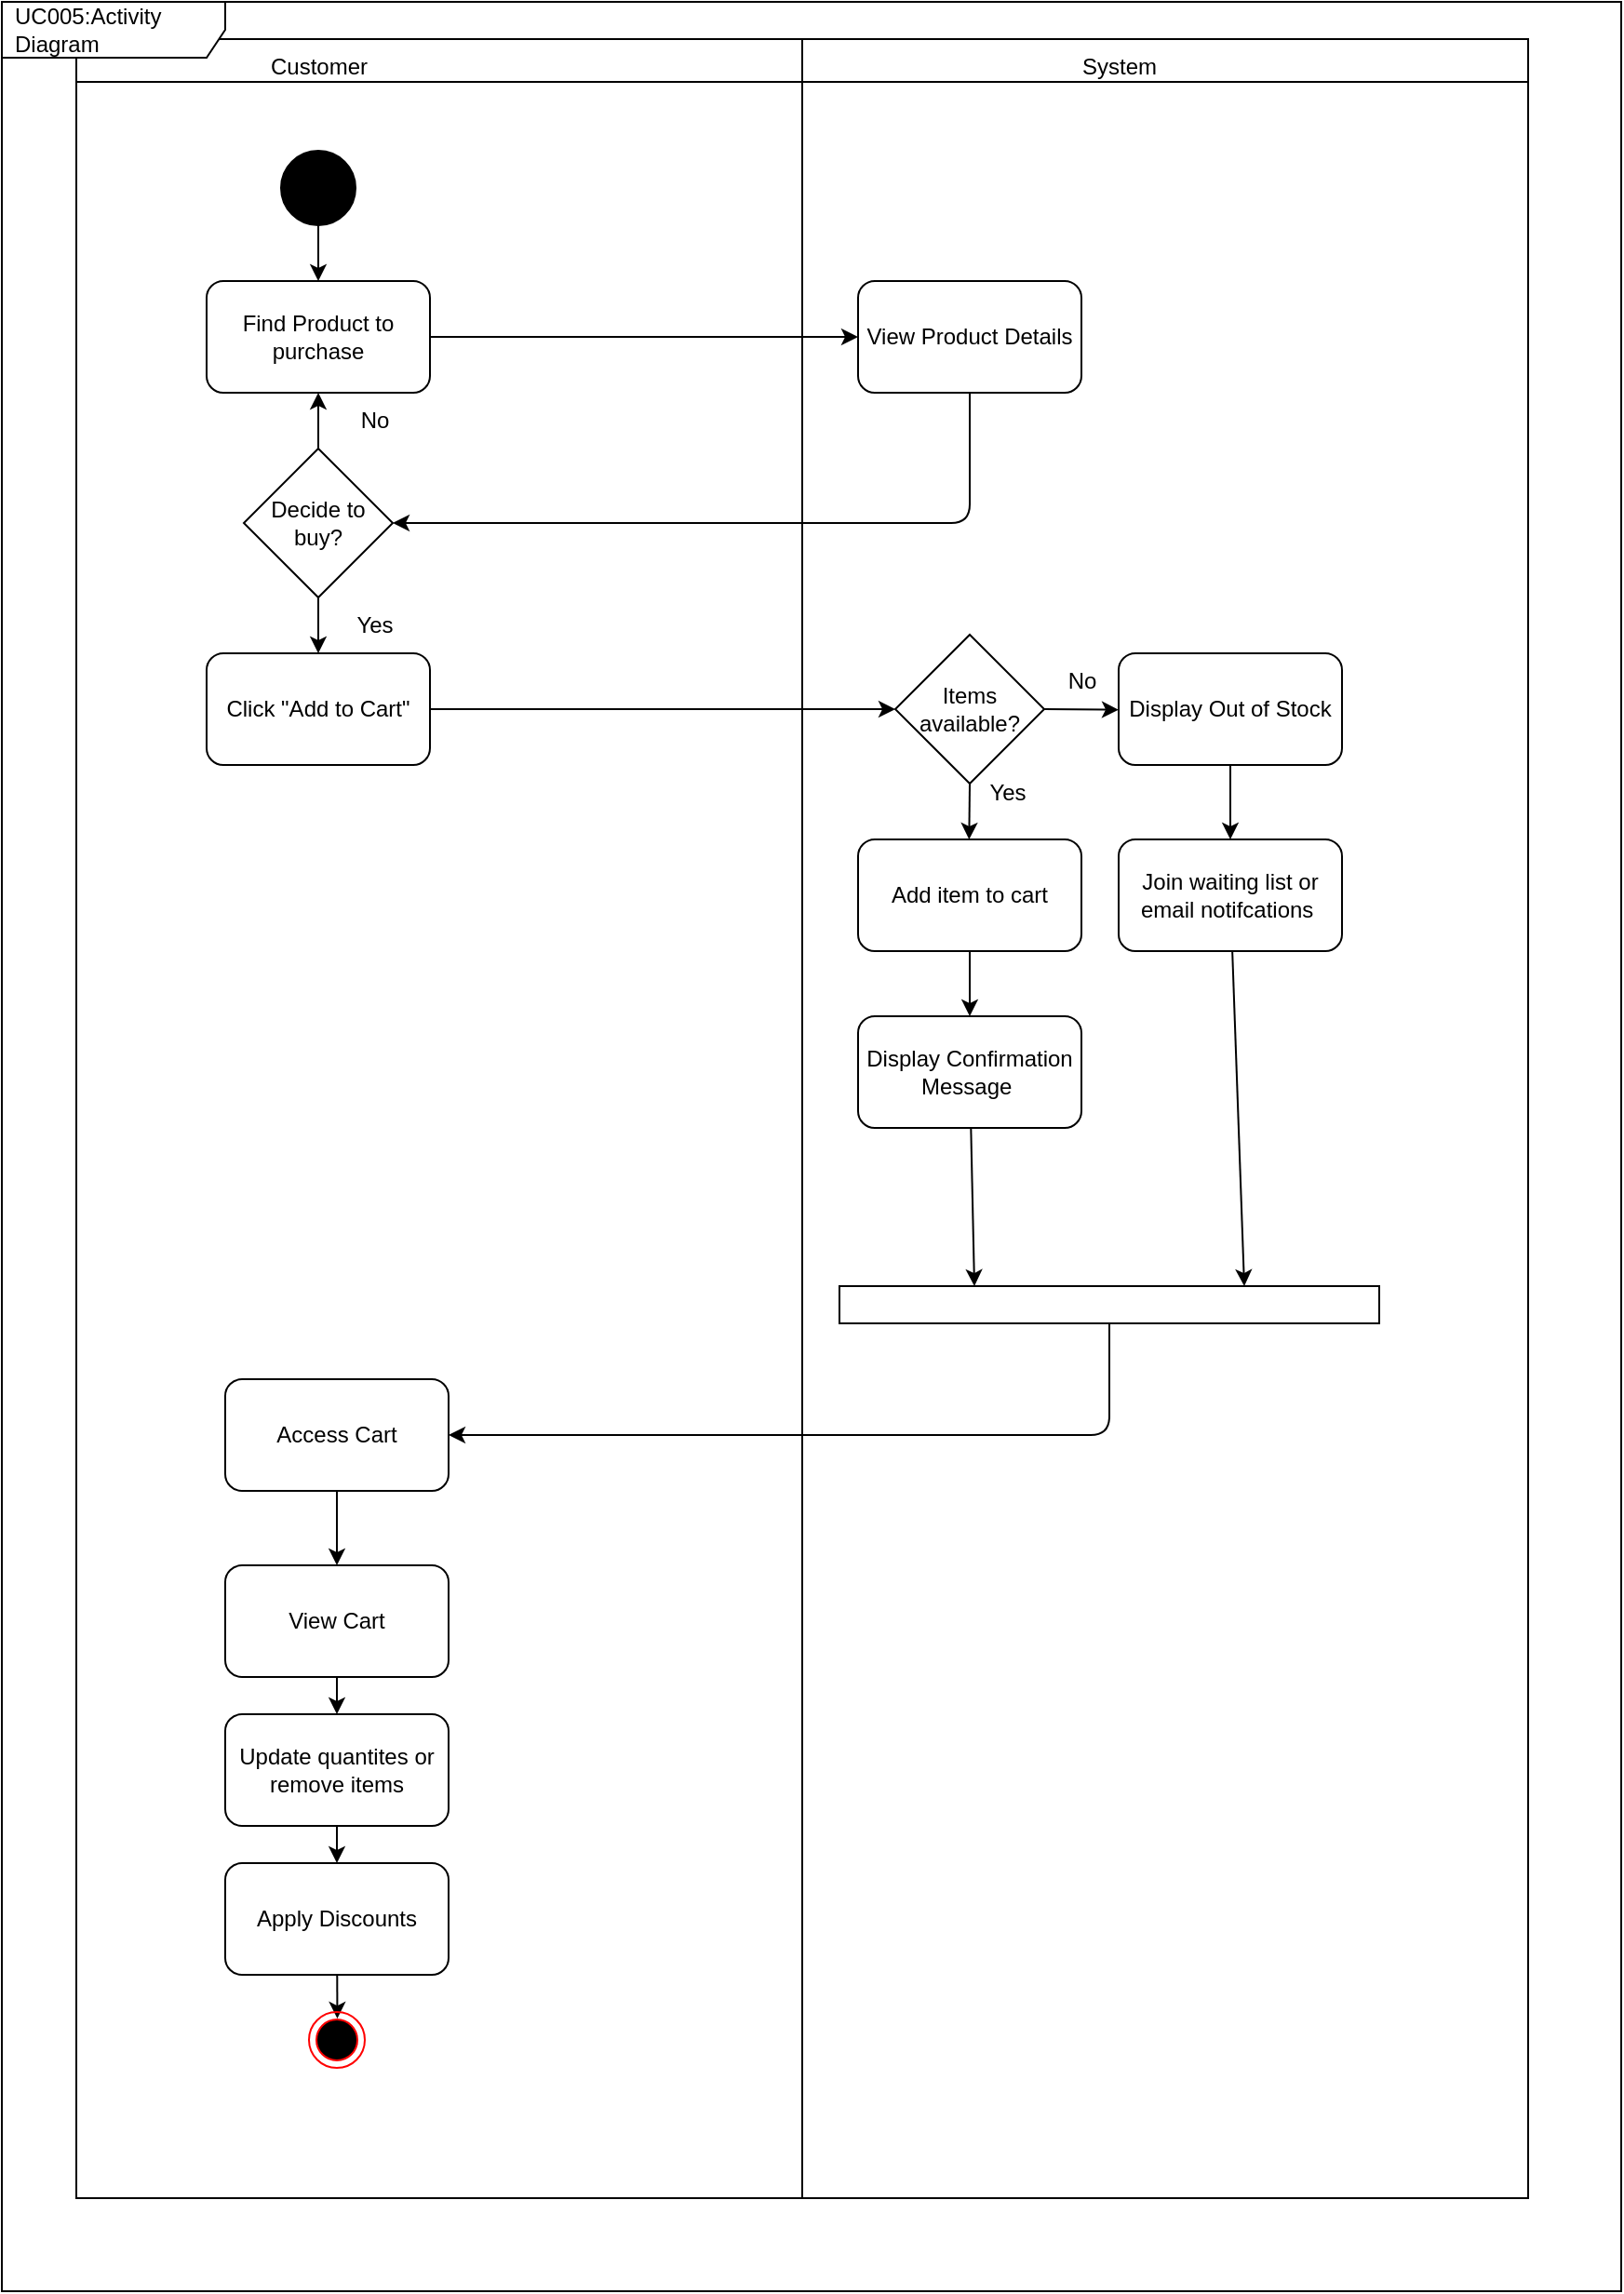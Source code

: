 <mxfile>
    <diagram id="PaMcSHe_9nZht5fnbbpC" name="Page-1">
        <mxGraphModel dx="1073" dy="1160" grid="1" gridSize="10" guides="1" tooltips="1" connect="1" arrows="1" fold="1" page="1" pageScale="1" pageWidth="827" pageHeight="1169" math="0" shadow="0">
            <root>
                <mxCell id="0"/>
                <mxCell id="1" parent="0"/>
                <mxCell id="5" value="&amp;nbsp;" style="swimlane;whiteSpace=wrap;html=1;" parent="1" vertex="1">
                    <mxGeometry x="100" y="60" width="780" height="1160" as="geometry"/>
                </mxCell>
                <mxCell id="8" value="Customer" style="text;html=1;align=center;verticalAlign=middle;resizable=0;points=[];autosize=1;strokeColor=none;fillColor=none;" parent="5" vertex="1">
                    <mxGeometry x="90" width="80" height="30" as="geometry"/>
                </mxCell>
                <mxCell id="9" value="System" style="text;html=1;align=center;verticalAlign=middle;resizable=0;points=[];autosize=1;strokeColor=none;fillColor=none;" parent="5" vertex="1">
                    <mxGeometry x="530" width="60" height="30" as="geometry"/>
                </mxCell>
                <mxCell id="57" style="edgeStyle=none;html=1;entryX=0.5;entryY=0;entryDx=0;entryDy=0;" parent="5" source="10" target="56" edge="1">
                    <mxGeometry relative="1" as="geometry"/>
                </mxCell>
                <mxCell id="10" value="" style="shape=ellipse;html=1;fillColor=strokeColor;fontSize=18;fontColor=#ffffff;" parent="5" vertex="1">
                    <mxGeometry x="110" y="60" width="40" height="40" as="geometry"/>
                </mxCell>
                <mxCell id="59" style="edgeStyle=none;html=1;" parent="5" source="56" target="58" edge="1">
                    <mxGeometry relative="1" as="geometry"/>
                </mxCell>
                <mxCell id="56" value="Find Product to purchase" style="rounded=1;whiteSpace=wrap;html=1;" parent="5" vertex="1">
                    <mxGeometry x="70" y="130" width="120" height="60" as="geometry"/>
                </mxCell>
                <mxCell id="61" style="edgeStyle=none;html=1;entryX=1;entryY=0.5;entryDx=0;entryDy=0;" parent="5" source="58" target="60" edge="1">
                    <mxGeometry relative="1" as="geometry">
                        <Array as="points">
                            <mxPoint x="480" y="260"/>
                        </Array>
                    </mxGeometry>
                </mxCell>
                <mxCell id="58" value="View Product Details" style="rounded=1;whiteSpace=wrap;html=1;" parent="5" vertex="1">
                    <mxGeometry x="420" y="130" width="120" height="60" as="geometry"/>
                </mxCell>
                <mxCell id="63" style="edgeStyle=none;html=1;exitX=0.5;exitY=1;exitDx=0;exitDy=0;entryX=0.5;entryY=0;entryDx=0;entryDy=0;" parent="5" source="60" target="62" edge="1">
                    <mxGeometry relative="1" as="geometry"/>
                </mxCell>
                <mxCell id="65" style="edgeStyle=none;html=1;entryX=0.5;entryY=1;entryDx=0;entryDy=0;" parent="5" source="60" target="56" edge="1">
                    <mxGeometry relative="1" as="geometry"/>
                </mxCell>
                <mxCell id="60" value="Decide to buy?" style="rhombus;whiteSpace=wrap;html=1;" parent="5" vertex="1">
                    <mxGeometry x="90" y="220" width="80" height="80" as="geometry"/>
                </mxCell>
                <mxCell id="71" style="edgeStyle=none;html=1;exitX=1;exitY=0.5;exitDx=0;exitDy=0;" parent="5" source="62" target="68" edge="1">
                    <mxGeometry relative="1" as="geometry"/>
                </mxCell>
                <mxCell id="62" value="Click &quot;Add to Cart&quot;" style="rounded=1;whiteSpace=wrap;html=1;" parent="5" vertex="1">
                    <mxGeometry x="70" y="330" width="120" height="60" as="geometry"/>
                </mxCell>
                <mxCell id="64" value="Yes" style="text;html=1;align=center;verticalAlign=middle;resizable=0;points=[];autosize=1;strokeColor=none;fillColor=none;" parent="5" vertex="1">
                    <mxGeometry x="140" y="300" width="40" height="30" as="geometry"/>
                </mxCell>
                <mxCell id="66" value="No" style="text;html=1;align=center;verticalAlign=middle;resizable=0;points=[];autosize=1;strokeColor=none;fillColor=none;" parent="5" vertex="1">
                    <mxGeometry x="140" y="190" width="40" height="30" as="geometry"/>
                </mxCell>
                <mxCell id="68" value="Items available?" style="rhombus;whiteSpace=wrap;html=1;" parent="5" vertex="1">
                    <mxGeometry x="440" y="320" width="80" height="80" as="geometry"/>
                </mxCell>
                <mxCell id="79" style="edgeStyle=none;html=1;exitX=0.5;exitY=1;exitDx=0;exitDy=0;entryX=0.5;entryY=0;entryDx=0;entryDy=0;" parent="5" source="73" target="78" edge="1">
                    <mxGeometry relative="1" as="geometry"/>
                </mxCell>
                <mxCell id="73" value="Add item to cart" style="rounded=1;whiteSpace=wrap;html=1;" parent="5" vertex="1">
                    <mxGeometry x="420" y="430" width="120" height="60" as="geometry"/>
                </mxCell>
                <mxCell id="81" style="edgeStyle=none;html=1;exitX=0.5;exitY=1;exitDx=0;exitDy=0;entryX=0.5;entryY=0;entryDx=0;entryDy=0;" parent="5" source="75" target="80" edge="1">
                    <mxGeometry relative="1" as="geometry"/>
                </mxCell>
                <mxCell id="75" value="Display Out of Stock" style="rounded=1;whiteSpace=wrap;html=1;" parent="5" vertex="1">
                    <mxGeometry x="560" y="330" width="120" height="60" as="geometry"/>
                </mxCell>
                <mxCell id="76" value="Yes" style="text;html=1;align=center;verticalAlign=middle;resizable=0;points=[];autosize=1;strokeColor=none;fillColor=none;" parent="5" vertex="1">
                    <mxGeometry x="480" y="390" width="40" height="30" as="geometry"/>
                </mxCell>
                <mxCell id="77" value="No" style="text;html=1;align=center;verticalAlign=middle;resizable=0;points=[];autosize=1;strokeColor=none;fillColor=none;" parent="5" vertex="1">
                    <mxGeometry x="520" y="330" width="40" height="30" as="geometry"/>
                </mxCell>
                <mxCell id="110" style="edgeStyle=none;html=1;entryX=0.25;entryY=0;entryDx=0;entryDy=0;" edge="1" parent="5" source="78" target="96">
                    <mxGeometry relative="1" as="geometry"/>
                </mxCell>
                <mxCell id="78" value="Display Confirmation Message&amp;nbsp;" style="rounded=1;whiteSpace=wrap;html=1;" parent="5" vertex="1">
                    <mxGeometry x="420" y="525" width="120" height="60" as="geometry"/>
                </mxCell>
                <mxCell id="111" style="edgeStyle=none;html=1;entryX=0.75;entryY=0;entryDx=0;entryDy=0;" edge="1" parent="5" source="80" target="96">
                    <mxGeometry relative="1" as="geometry"/>
                </mxCell>
                <mxCell id="80" value="Join waiting list or email notifcations&amp;nbsp;" style="rounded=1;whiteSpace=wrap;html=1;" parent="5" vertex="1">
                    <mxGeometry x="560" y="430" width="120" height="60" as="geometry"/>
                </mxCell>
                <mxCell id="88" style="edgeStyle=none;html=1;entryX=0.5;entryY=0;entryDx=0;entryDy=0;" parent="5" source="85" target="87" edge="1">
                    <mxGeometry relative="1" as="geometry"/>
                </mxCell>
                <mxCell id="85" value="Access Cart" style="rounded=1;whiteSpace=wrap;html=1;" parent="5" vertex="1">
                    <mxGeometry x="80" y="720" width="120" height="60" as="geometry"/>
                </mxCell>
                <mxCell id="94" style="edgeStyle=none;html=1;exitX=0.5;exitY=1;exitDx=0;exitDy=0;entryX=0.5;entryY=0;entryDx=0;entryDy=0;" parent="5" source="87" target="90" edge="1">
                    <mxGeometry relative="1" as="geometry"/>
                </mxCell>
                <mxCell id="87" value="View Cart" style="rounded=1;whiteSpace=wrap;html=1;" parent="5" vertex="1">
                    <mxGeometry x="80" y="820" width="120" height="60" as="geometry"/>
                </mxCell>
                <mxCell id="95" style="edgeStyle=none;html=1;exitX=0.5;exitY=1;exitDx=0;exitDy=0;entryX=0.5;entryY=0;entryDx=0;entryDy=0;" parent="5" source="90" target="89" edge="1">
                    <mxGeometry relative="1" as="geometry"/>
                </mxCell>
                <mxCell id="90" value="Update quantites or remove items" style="rounded=1;whiteSpace=wrap;html=1;" parent="5" vertex="1">
                    <mxGeometry x="80" y="900" width="120" height="60" as="geometry"/>
                </mxCell>
                <mxCell id="92" style="edgeStyle=none;html=1;entryX=0.508;entryY=0.117;entryDx=0;entryDy=0;entryPerimeter=0;" parent="5" source="89" target="91" edge="1">
                    <mxGeometry relative="1" as="geometry"/>
                </mxCell>
                <mxCell id="89" value="Apply Discounts" style="rounded=1;whiteSpace=wrap;html=1;" parent="5" vertex="1">
                    <mxGeometry x="80" y="980" width="120" height="60" as="geometry"/>
                </mxCell>
                <mxCell id="91" value="" style="ellipse;html=1;shape=endState;fillColor=#000000;strokeColor=#ff0000;" parent="5" vertex="1">
                    <mxGeometry x="125" y="1060" width="30" height="30" as="geometry"/>
                </mxCell>
                <mxCell id="112" style="edgeStyle=none;html=1;entryX=1;entryY=0.5;entryDx=0;entryDy=0;" edge="1" parent="5" source="96" target="85">
                    <mxGeometry relative="1" as="geometry">
                        <Array as="points">
                            <mxPoint x="555" y="750"/>
                        </Array>
                    </mxGeometry>
                </mxCell>
                <mxCell id="96" value="" style="rounded=0;whiteSpace=wrap;html=1;" vertex="1" parent="5">
                    <mxGeometry x="410" y="670" width="290" height="20" as="geometry"/>
                </mxCell>
                <mxCell id="7" value="" style="endArrow=none;html=1;entryX=0.5;entryY=0;entryDx=0;entryDy=0;exitX=0.5;exitY=1;exitDx=0;exitDy=0;" parent="1" source="5" target="5" edge="1">
                    <mxGeometry width="50" height="50" relative="1" as="geometry">
                        <mxPoint x="330" y="370" as="sourcePoint"/>
                        <mxPoint x="380" y="320" as="targetPoint"/>
                    </mxGeometry>
                </mxCell>
                <mxCell id="18" value="Start" style="text;html=1;align=center;verticalAlign=middle;resizable=0;points=[];autosize=1;strokeColor=none;fillColor=none;fontColor=#FFFFFF;" parent="1" vertex="1">
                    <mxGeometry x="355" y="135" width="50" height="30" as="geometry"/>
                </mxCell>
                <mxCell id="72" style="edgeStyle=none;html=1;exitX=0.5;exitY=1;exitDx=0;exitDy=0;" parent="1" source="68" edge="1">
                    <mxGeometry relative="1" as="geometry">
                        <mxPoint x="579.667" y="490" as="targetPoint"/>
                    </mxGeometry>
                </mxCell>
                <mxCell id="74" style="edgeStyle=none;html=1;exitX=1;exitY=0.5;exitDx=0;exitDy=0;" parent="1" source="68" edge="1">
                    <mxGeometry relative="1" as="geometry">
                        <mxPoint x="660" y="420.333" as="targetPoint"/>
                    </mxGeometry>
                </mxCell>
                <mxCell id="116" value="UC005:Activity Diagram" style="shape=umlFrame;whiteSpace=wrap;html=1;width=120;height=30;boundedLbl=1;verticalAlign=middle;align=left;spacingLeft=5;" vertex="1" parent="1">
                    <mxGeometry x="60" y="40" width="870" height="1230" as="geometry"/>
                </mxCell>
            </root>
        </mxGraphModel>
    </diagram>
</mxfile>